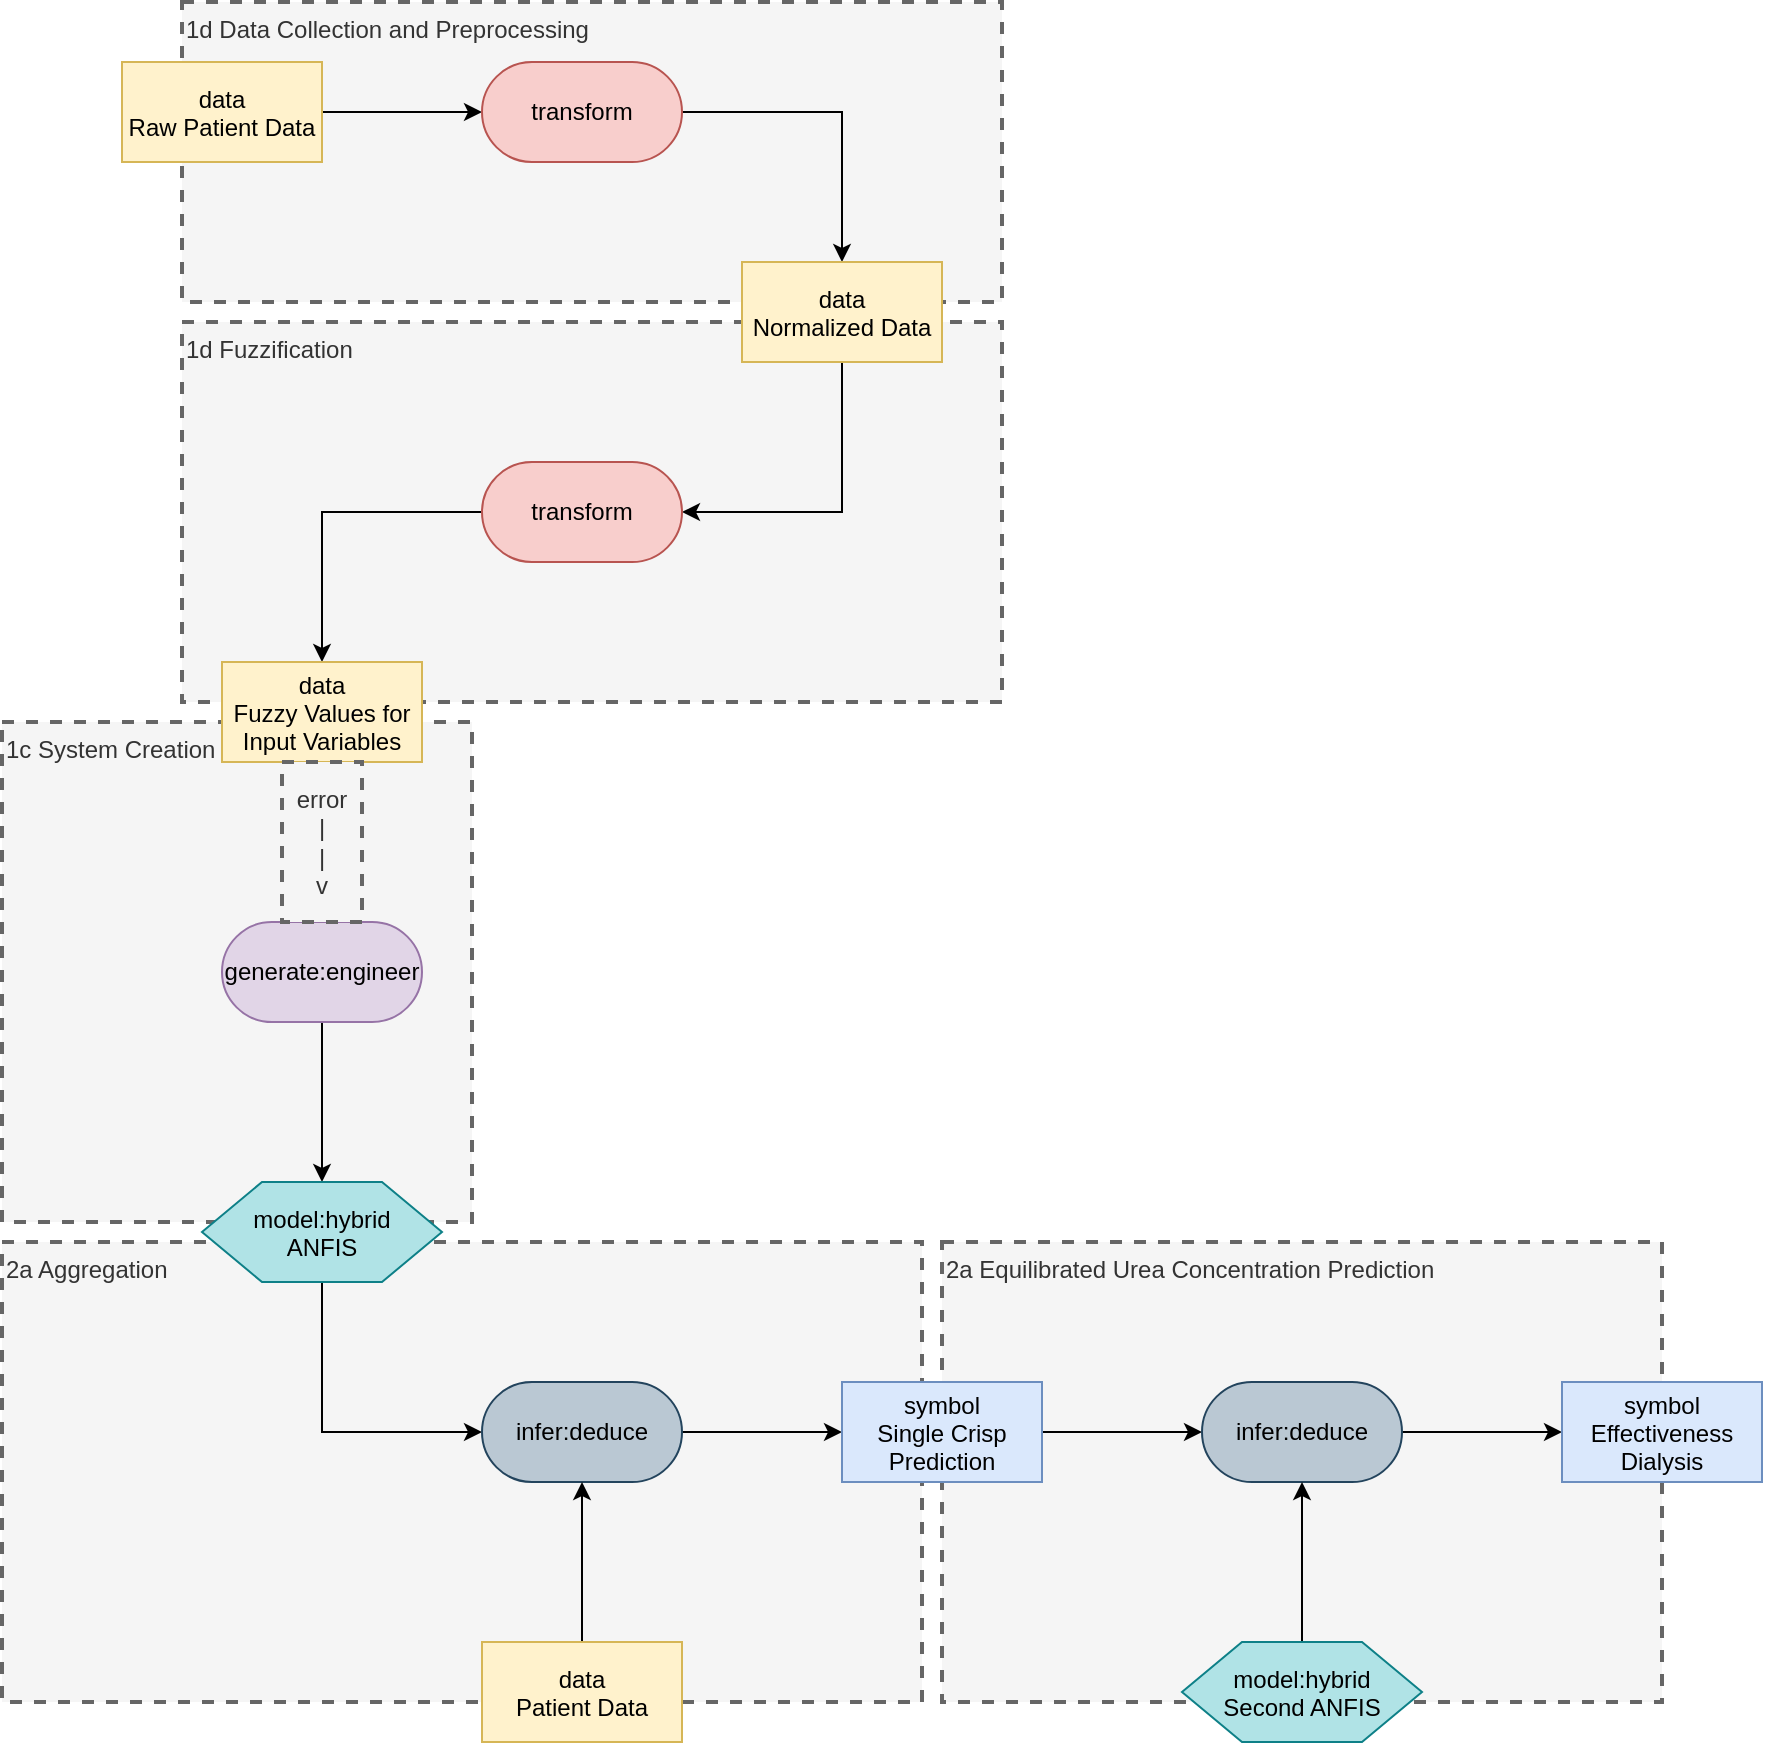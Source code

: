 <mxfile version="27.0.3" pages="2">
  <diagram name="Page-1" id="mhvKB0b1FjrStEqMLaT7">
    <mxGraphModel dx="1747" dy="1047" grid="1" gridSize="10" guides="1" tooltips="1" connect="1" arrows="1" fold="1" page="1" pageScale="1" pageWidth="3300" pageHeight="4681" math="0" shadow="0">
      <root>
        <mxCell id="0" />
        <mxCell id="1" parent="0" />
        <mxCell id="241-yD0mQnr3EdsGS5xz-33" value="2a Equilibrated Urea Concentration Prediction" style="text;html=1;align=left;verticalAlign=top;whiteSpace=wrap;rounded=0;dashed=1;fillColor=#f5f5f5;fontColor=#333333;strokeColor=#666666;strokeWidth=2;" name="text" vertex="1" parent="1">
          <mxGeometry x="750" y="820" width="360" height="230" as="geometry" />
        </mxCell>
        <mxCell id="241-yD0mQnr3EdsGS5xz-32" value="2a Aggregation" style="text;html=1;align=left;verticalAlign=top;whiteSpace=wrap;rounded=0;dashed=1;fillColor=#f5f5f5;fontColor=#333333;strokeColor=#666666;strokeWidth=2;" name="text" vertex="1" parent="1">
          <mxGeometry x="280" y="820" width="460" height="230" as="geometry" />
        </mxCell>
        <mxCell id="241-yD0mQnr3EdsGS5xz-31" value="1c System Creation" style="text;html=1;align=left;verticalAlign=top;whiteSpace=wrap;rounded=0;dashed=1;fillColor=#f5f5f5;fontColor=#333333;strokeColor=#666666;strokeWidth=2;" name="text" vertex="1" parent="1">
          <mxGeometry x="280" y="560" width="235" height="250" as="geometry" />
        </mxCell>
        <mxCell id="241-yD0mQnr3EdsGS5xz-28" value="1d Fuzzification" style="text;html=1;align=left;verticalAlign=top;whiteSpace=wrap;rounded=0;dashed=1;fillColor=#f5f5f5;fontColor=#333333;strokeColor=#666666;strokeWidth=2;" name="text" vertex="1" parent="1">
          <mxGeometry x="370" y="360" width="410" height="190" as="geometry" />
        </mxCell>
        <mxCell id="241-yD0mQnr3EdsGS5xz-27" value="1d Data Collection and Preprocessing" style="text;html=1;align=left;verticalAlign=top;whiteSpace=wrap;rounded=0;dashed=1;fillColor=#f5f5f5;fontColor=#333333;strokeColor=#666666;strokeWidth=2;" name="text" vertex="1" parent="1">
          <mxGeometry x="370" y="200" width="410" height="150" as="geometry" />
        </mxCell>
        <mxCell id="241-yD0mQnr3EdsGS5xz-3" style="edgeStyle=orthogonalEdgeStyle;rounded=0;orthogonalLoop=1;jettySize=auto;html=1;exitX=1;exitY=0.5;exitDx=0;exitDy=0;entryX=0;entryY=0.5;entryDx=0;entryDy=0;" edge="1" parent="1" source="241-yD0mQnr3EdsGS5xz-1" target="241-yD0mQnr3EdsGS5xz-2">
          <mxGeometry relative="1" as="geometry" />
        </mxCell>
        <mxCell id="241-yD0mQnr3EdsGS5xz-1" value="data&#xa;Raw Patient Data" style="rectangle;fillColor=#fff2cc;strokeColor=#d6b656;" name="data" vertex="1" parent="1">
          <mxGeometry x="340" y="230" width="100" height="50" as="geometry" />
        </mxCell>
        <mxCell id="241-yD0mQnr3EdsGS5xz-5" style="edgeStyle=orthogonalEdgeStyle;rounded=0;orthogonalLoop=1;jettySize=auto;html=1;exitX=1;exitY=0.5;exitDx=0;exitDy=0;entryX=0.5;entryY=0;entryDx=0;entryDy=0;" edge="1" parent="1" source="241-yD0mQnr3EdsGS5xz-2" target="241-yD0mQnr3EdsGS5xz-4">
          <mxGeometry relative="1" as="geometry" />
        </mxCell>
        <mxCell id="241-yD0mQnr3EdsGS5xz-2" value="transform" style="rounded=1;whiteSpace=wrap;html=1;arcSize=50;fillColor=#f8cecc;strokeColor=#b85450;" name="transform" vertex="1" parent="1">
          <mxGeometry x="520" y="230" width="100" height="50" as="geometry" />
        </mxCell>
        <mxCell id="241-yD0mQnr3EdsGS5xz-7" style="edgeStyle=orthogonalEdgeStyle;rounded=0;orthogonalLoop=1;jettySize=auto;html=1;exitX=0.5;exitY=1;exitDx=0;exitDy=0;entryX=1;entryY=0.5;entryDx=0;entryDy=0;" edge="1" parent="1" source="241-yD0mQnr3EdsGS5xz-4" target="241-yD0mQnr3EdsGS5xz-6">
          <mxGeometry relative="1" as="geometry" />
        </mxCell>
        <mxCell id="241-yD0mQnr3EdsGS5xz-4" value="data&#xa;Normalized Data" style="rectangle;fillColor=#fff2cc;strokeColor=#d6b656;" name="data" vertex="1" parent="1">
          <mxGeometry x="650" y="330" width="100" height="50" as="geometry" />
        </mxCell>
        <mxCell id="241-yD0mQnr3EdsGS5xz-30" style="edgeStyle=orthogonalEdgeStyle;rounded=0;orthogonalLoop=1;jettySize=auto;html=1;exitX=0;exitY=0.5;exitDx=0;exitDy=0;entryX=0.5;entryY=0;entryDx=0;entryDy=0;" edge="1" parent="1" source="241-yD0mQnr3EdsGS5xz-6" target="241-yD0mQnr3EdsGS5xz-8">
          <mxGeometry relative="1" as="geometry" />
        </mxCell>
        <mxCell id="241-yD0mQnr3EdsGS5xz-6" value="transform" style="rounded=1;whiteSpace=wrap;html=1;arcSize=50;fillColor=#f8cecc;strokeColor=#b85450;" name="transform" vertex="1" parent="1">
          <mxGeometry x="520" y="430" width="100" height="50" as="geometry" />
        </mxCell>
        <mxCell id="241-yD0mQnr3EdsGS5xz-8" value="data&#xa;Fuzzy Values for&#xa;Input Variables" style="rectangle;fillColor=#fff2cc;strokeColor=#d6b656;" name="data" vertex="1" parent="1">
          <mxGeometry x="390" y="530" width="100" height="50" as="geometry" />
        </mxCell>
        <mxCell id="241-yD0mQnr3EdsGS5xz-14" style="edgeStyle=orthogonalEdgeStyle;rounded=0;orthogonalLoop=1;jettySize=auto;html=1;exitX=0.5;exitY=1;exitDx=0;exitDy=0;entryX=0.5;entryY=0;entryDx=0;entryDy=0;" edge="1" parent="1" source="241-yD0mQnr3EdsGS5xz-10" target="241-yD0mQnr3EdsGS5xz-13">
          <mxGeometry relative="1" as="geometry" />
        </mxCell>
        <mxCell id="241-yD0mQnr3EdsGS5xz-10" value="generate:engineer" style="rounded=1;whiteSpace=wrap;html=1;arcSize=50;fillColor=#e1d5e7;strokeColor=#9673a6;" name="generate:engineer" vertex="1" parent="1">
          <mxGeometry x="390" y="660" width="100" height="50" as="geometry" />
        </mxCell>
        <mxCell id="241-yD0mQnr3EdsGS5xz-12" value="&lt;div&gt;error&lt;/div&gt;&lt;div&gt;|&lt;/div&gt;&lt;div&gt;|&lt;/div&gt;&lt;div&gt;v&lt;/div&gt;" style="text;html=1;align=center;verticalAlign=middle;whiteSpace=wrap;rounded=0;dashed=1;fillColor=#f5f5f5;fontColor=#333333;strokeColor=#666666;strokeWidth=2;" name="text" vertex="1" parent="1">
          <mxGeometry x="420" y="580" width="40" height="80" as="geometry" />
        </mxCell>
        <mxCell id="241-yD0mQnr3EdsGS5xz-16" style="edgeStyle=orthogonalEdgeStyle;rounded=0;orthogonalLoop=1;jettySize=auto;html=1;exitX=0.5;exitY=1;exitDx=0;exitDy=0;entryX=0;entryY=0.5;entryDx=0;entryDy=0;" edge="1" parent="1" source="241-yD0mQnr3EdsGS5xz-13" target="241-yD0mQnr3EdsGS5xz-15">
          <mxGeometry relative="1" as="geometry" />
        </mxCell>
        <mxCell id="241-yD0mQnr3EdsGS5xz-13" value="model:hybrid&#xa;ANFIS" style="shape=hexagon;perimeter=hexagonPerimeter2;fillColor=#b0e3e6;strokeColor=#0e8088;" name="model" vertex="1" parent="1">
          <mxGeometry x="380" y="790" width="120" height="50" as="geometry" />
        </mxCell>
        <mxCell id="241-yD0mQnr3EdsGS5xz-20" style="edgeStyle=orthogonalEdgeStyle;rounded=0;orthogonalLoop=1;jettySize=auto;html=1;exitX=1;exitY=0.5;exitDx=0;exitDy=0;entryX=0;entryY=0.5;entryDx=0;entryDy=0;" edge="1" parent="1" source="241-yD0mQnr3EdsGS5xz-15" target="241-yD0mQnr3EdsGS5xz-19">
          <mxGeometry relative="1" as="geometry" />
        </mxCell>
        <mxCell id="241-yD0mQnr3EdsGS5xz-15" value="infer:deduce" style="rounded=1;whiteSpace=wrap;html=1;arcSize=50;fillColor=#bac8d3;strokeColor=#23445d;" name="infer:deduce" vertex="1" parent="1">
          <mxGeometry x="520" y="890" width="100" height="50" as="geometry" />
        </mxCell>
        <mxCell id="241-yD0mQnr3EdsGS5xz-18" style="edgeStyle=orthogonalEdgeStyle;rounded=0;orthogonalLoop=1;jettySize=auto;html=1;exitX=0.5;exitY=0;exitDx=0;exitDy=0;entryX=0.5;entryY=1;entryDx=0;entryDy=0;" edge="1" parent="1" source="241-yD0mQnr3EdsGS5xz-17" target="241-yD0mQnr3EdsGS5xz-15">
          <mxGeometry relative="1" as="geometry" />
        </mxCell>
        <mxCell id="241-yD0mQnr3EdsGS5xz-17" value="data&#xa;Patient Data" style="rectangle;fillColor=#fff2cc;strokeColor=#d6b656;" name="data" vertex="1" parent="1">
          <mxGeometry x="520" y="1020" width="100" height="50" as="geometry" />
        </mxCell>
        <mxCell id="241-yD0mQnr3EdsGS5xz-22" style="edgeStyle=orthogonalEdgeStyle;rounded=0;orthogonalLoop=1;jettySize=auto;html=1;exitX=1;exitY=0.5;exitDx=0;exitDy=0;entryX=0;entryY=0.5;entryDx=0;entryDy=0;" edge="1" parent="1" source="241-yD0mQnr3EdsGS5xz-19" target="241-yD0mQnr3EdsGS5xz-21">
          <mxGeometry relative="1" as="geometry" />
        </mxCell>
        <mxCell id="241-yD0mQnr3EdsGS5xz-19" value="symbol&#xa;Single Crisp&#xa;Prediction" style="rectangle;fillColor=#dae8fc;strokeColor=#6c8ebf;" name="symbol" vertex="1" parent="1">
          <mxGeometry x="700" y="890" width="100" height="50" as="geometry" />
        </mxCell>
        <mxCell id="241-yD0mQnr3EdsGS5xz-26" style="edgeStyle=orthogonalEdgeStyle;rounded=0;orthogonalLoop=1;jettySize=auto;html=1;exitX=1;exitY=0.5;exitDx=0;exitDy=0;entryX=0;entryY=0.5;entryDx=0;entryDy=0;" edge="1" parent="1" source="241-yD0mQnr3EdsGS5xz-21" target="241-yD0mQnr3EdsGS5xz-25">
          <mxGeometry relative="1" as="geometry" />
        </mxCell>
        <mxCell id="241-yD0mQnr3EdsGS5xz-21" value="infer:deduce" style="rounded=1;whiteSpace=wrap;html=1;arcSize=50;fillColor=#bac8d3;strokeColor=#23445d;" name="infer:deduce" vertex="1" parent="1">
          <mxGeometry x="880" y="890" width="100" height="50" as="geometry" />
        </mxCell>
        <mxCell id="241-yD0mQnr3EdsGS5xz-24" style="edgeStyle=orthogonalEdgeStyle;rounded=0;orthogonalLoop=1;jettySize=auto;html=1;exitX=0.5;exitY=0;exitDx=0;exitDy=0;entryX=0.5;entryY=1;entryDx=0;entryDy=0;" edge="1" parent="1" source="241-yD0mQnr3EdsGS5xz-23" target="241-yD0mQnr3EdsGS5xz-21">
          <mxGeometry relative="1" as="geometry" />
        </mxCell>
        <mxCell id="241-yD0mQnr3EdsGS5xz-23" value="model:hybrid&#xa;Second ANFIS" style="shape=hexagon;perimeter=hexagonPerimeter2;fillColor=#b0e3e6;strokeColor=#0e8088;" name="model" vertex="1" parent="1">
          <mxGeometry x="870" y="1020" width="120" height="50" as="geometry" />
        </mxCell>
        <mxCell id="241-yD0mQnr3EdsGS5xz-25" value="symbol&#xa;Effectiveness&#xa;Dialysis" style="rectangle;fillColor=#dae8fc;strokeColor=#6c8ebf;" name="symbol" vertex="1" parent="1">
          <mxGeometry x="1060" y="890" width="100" height="50" as="geometry" />
        </mxCell>
      </root>
    </mxGraphModel>
  </diagram>
  <diagram id="g4502-_l71AHF2SfyL01" name="Page-2">
    <mxGraphModel dx="983" dy="589" grid="1" gridSize="10" guides="1" tooltips="1" connect="1" arrows="1" fold="1" page="1" pageScale="1" pageWidth="3300" pageHeight="4681" math="0" shadow="0">
      <root>
        <mxCell id="0" />
        <mxCell id="1" parent="0" />
        <mxCell id="b1erRZcZ7FKqkhO9r4Go-1" value="2a Equilibrated Urea Concentration Prediction" style="text;html=1;align=left;verticalAlign=top;whiteSpace=wrap;rounded=0;dashed=1;fillColor=#f5f5f5;fontColor=#333333;strokeColor=#666666;strokeWidth=2;" name="text" vertex="1" parent="1">
          <mxGeometry x="750" y="800" width="360" height="230" as="geometry" />
        </mxCell>
        <mxCell id="b1erRZcZ7FKqkhO9r4Go-2" value="2a Aggregation" style="text;html=1;align=left;verticalAlign=top;whiteSpace=wrap;rounded=0;dashed=1;fillColor=#f5f5f5;fontColor=#333333;strokeColor=#666666;strokeWidth=2;" name="text" vertex="1" parent="1">
          <mxGeometry x="280" y="800" width="460" height="230" as="geometry" />
        </mxCell>
        <mxCell id="b1erRZcZ7FKqkhO9r4Go-3" value="1c System Creation" style="text;html=1;align=left;verticalAlign=top;whiteSpace=wrap;rounded=0;dashed=1;fillColor=#f5f5f5;fontColor=#333333;strokeColor=#666666;strokeWidth=2;" name="text" vertex="1" parent="1">
          <mxGeometry x="280" y="560" width="235" height="230" as="geometry" />
        </mxCell>
        <mxCell id="b1erRZcZ7FKqkhO9r4Go-4" value="1d Fuzzification" style="text;html=1;align=left;verticalAlign=top;whiteSpace=wrap;rounded=0;dashed=1;fillColor=#f5f5f5;fontColor=#333333;strokeColor=#666666;strokeWidth=2;" name="text" vertex="1" parent="1">
          <mxGeometry x="370" y="360" width="410" height="190" as="geometry" />
        </mxCell>
        <mxCell id="b1erRZcZ7FKqkhO9r4Go-5" value="1d Data Collection and Preprocessing" style="text;html=1;align=left;verticalAlign=top;whiteSpace=wrap;rounded=0;dashed=1;fillColor=#f5f5f5;fontColor=#333333;strokeColor=#666666;strokeWidth=2;" name="text" vertex="1" parent="1">
          <mxGeometry x="370" y="200" width="410" height="150" as="geometry" />
        </mxCell>
        <mxCell id="b1erRZcZ7FKqkhO9r4Go-6" style="edgeStyle=orthogonalEdgeStyle;rounded=0;orthogonalLoop=1;jettySize=auto;html=1;exitX=1;exitY=0.5;exitDx=0;exitDy=0;entryX=0;entryY=0.5;entryDx=0;entryDy=0;" edge="1" parent="1" source="b1erRZcZ7FKqkhO9r4Go-7" target="b1erRZcZ7FKqkhO9r4Go-9">
          <mxGeometry relative="1" as="geometry" />
        </mxCell>
        <mxCell id="b1erRZcZ7FKqkhO9r4Go-7" value="data&#xa;Raw Patient Data" style="rectangle;fillColor=#fff2cc;strokeColor=#d6b656;" name="data" vertex="1" parent="1">
          <mxGeometry x="340" y="230" width="100" height="50" as="geometry" />
        </mxCell>
        <mxCell id="b1erRZcZ7FKqkhO9r4Go-8" style="edgeStyle=orthogonalEdgeStyle;rounded=0;orthogonalLoop=1;jettySize=auto;html=1;exitX=1;exitY=0.5;exitDx=0;exitDy=0;entryX=0.5;entryY=0;entryDx=0;entryDy=0;" edge="1" parent="1" source="b1erRZcZ7FKqkhO9r4Go-9" target="b1erRZcZ7FKqkhO9r4Go-11">
          <mxGeometry relative="1" as="geometry" />
        </mxCell>
        <mxCell id="b1erRZcZ7FKqkhO9r4Go-9" value="transform" style="rounded=1;whiteSpace=wrap;html=1;arcSize=50;fillColor=#f8cecc;strokeColor=#b85450;" name="transform" vertex="1" parent="1">
          <mxGeometry x="520" y="230" width="100" height="50" as="geometry" />
        </mxCell>
        <mxCell id="b1erRZcZ7FKqkhO9r4Go-10" style="edgeStyle=orthogonalEdgeStyle;rounded=0;orthogonalLoop=1;jettySize=auto;html=1;exitX=0.5;exitY=1;exitDx=0;exitDy=0;entryX=1;entryY=0.5;entryDx=0;entryDy=0;" edge="1" parent="1" source="b1erRZcZ7FKqkhO9r4Go-11" target="b1erRZcZ7FKqkhO9r4Go-13">
          <mxGeometry relative="1" as="geometry" />
        </mxCell>
        <mxCell id="b1erRZcZ7FKqkhO9r4Go-11" value="data&#xa;Normalized Data" style="rectangle;fillColor=#fff2cc;strokeColor=#d6b656;" name="data" vertex="1" parent="1">
          <mxGeometry x="650" y="330" width="100" height="50" as="geometry" />
        </mxCell>
        <mxCell id="b1erRZcZ7FKqkhO9r4Go-12" style="edgeStyle=orthogonalEdgeStyle;rounded=0;orthogonalLoop=1;jettySize=auto;html=1;exitX=0;exitY=0.5;exitDx=0;exitDy=0;entryX=0.5;entryY=0;entryDx=0;entryDy=0;" edge="1" parent="1" source="b1erRZcZ7FKqkhO9r4Go-13" target="b1erRZcZ7FKqkhO9r4Go-14">
          <mxGeometry relative="1" as="geometry" />
        </mxCell>
        <mxCell id="b1erRZcZ7FKqkhO9r4Go-13" value="transform" style="rounded=1;whiteSpace=wrap;html=1;arcSize=50;fillColor=#f8cecc;strokeColor=#b85450;" name="transform" vertex="1" parent="1">
          <mxGeometry x="520" y="430" width="100" height="50" as="geometry" />
        </mxCell>
        <mxCell id="b1erRZcZ7FKqkhO9r4Go-32" style="edgeStyle=orthogonalEdgeStyle;rounded=0;orthogonalLoop=1;jettySize=auto;html=1;exitX=0.5;exitY=1;exitDx=0;exitDy=0;entryX=0.5;entryY=0;entryDx=0;entryDy=0;" edge="1" parent="1" source="b1erRZcZ7FKqkhO9r4Go-14" target="b1erRZcZ7FKqkhO9r4Go-31">
          <mxGeometry relative="1" as="geometry" />
        </mxCell>
        <mxCell id="b1erRZcZ7FKqkhO9r4Go-14" value="data&#xa;Fuzzy Values for&#xa;Input Variables" style="rectangle;fillColor=#fff2cc;strokeColor=#d6b656;" name="data" vertex="1" parent="1">
          <mxGeometry x="390" y="530" width="100" height="50" as="geometry" />
        </mxCell>
        <mxCell id="b1erRZcZ7FKqkhO9r4Go-18" style="edgeStyle=orthogonalEdgeStyle;rounded=0;orthogonalLoop=1;jettySize=auto;html=1;exitX=0.5;exitY=1;exitDx=0;exitDy=0;entryX=0;entryY=0.5;entryDx=0;entryDy=0;" edge="1" parent="1" source="b1erRZcZ7FKqkhO9r4Go-19" target="b1erRZcZ7FKqkhO9r4Go-21">
          <mxGeometry relative="1" as="geometry" />
        </mxCell>
        <mxCell id="b1erRZcZ7FKqkhO9r4Go-19" value="model:hybrid&#xa;ANFIS" style="shape=hexagon;perimeter=hexagonPerimeter2;fillColor=#b0e3e6;strokeColor=#0e8088;" name="model" vertex="1" parent="1">
          <mxGeometry x="380" y="770" width="120" height="50" as="geometry" />
        </mxCell>
        <mxCell id="b1erRZcZ7FKqkhO9r4Go-20" style="edgeStyle=orthogonalEdgeStyle;rounded=0;orthogonalLoop=1;jettySize=auto;html=1;exitX=1;exitY=0.5;exitDx=0;exitDy=0;entryX=0;entryY=0.5;entryDx=0;entryDy=0;" edge="1" parent="1" source="b1erRZcZ7FKqkhO9r4Go-21" target="b1erRZcZ7FKqkhO9r4Go-25">
          <mxGeometry relative="1" as="geometry" />
        </mxCell>
        <mxCell id="b1erRZcZ7FKqkhO9r4Go-21" value="infer:deduce" style="rounded=1;whiteSpace=wrap;html=1;arcSize=50;fillColor=#bac8d3;strokeColor=#23445d;" name="infer:deduce" vertex="1" parent="1">
          <mxGeometry x="520" y="870" width="100" height="50" as="geometry" />
        </mxCell>
        <mxCell id="b1erRZcZ7FKqkhO9r4Go-22" style="edgeStyle=orthogonalEdgeStyle;rounded=0;orthogonalLoop=1;jettySize=auto;html=1;exitX=0.5;exitY=0;exitDx=0;exitDy=0;entryX=0.5;entryY=1;entryDx=0;entryDy=0;" edge="1" parent="1" source="b1erRZcZ7FKqkhO9r4Go-23" target="b1erRZcZ7FKqkhO9r4Go-21">
          <mxGeometry relative="1" as="geometry" />
        </mxCell>
        <mxCell id="b1erRZcZ7FKqkhO9r4Go-23" value="data&#xa;Patient Data" style="rectangle;fillColor=#fff2cc;strokeColor=#d6b656;" name="data" vertex="1" parent="1">
          <mxGeometry x="520" y="1000" width="100" height="50" as="geometry" />
        </mxCell>
        <mxCell id="b1erRZcZ7FKqkhO9r4Go-24" style="edgeStyle=orthogonalEdgeStyle;rounded=0;orthogonalLoop=1;jettySize=auto;html=1;exitX=1;exitY=0.5;exitDx=0;exitDy=0;entryX=0;entryY=0.5;entryDx=0;entryDy=0;" edge="1" parent="1" source="b1erRZcZ7FKqkhO9r4Go-25" target="b1erRZcZ7FKqkhO9r4Go-27">
          <mxGeometry relative="1" as="geometry" />
        </mxCell>
        <mxCell id="b1erRZcZ7FKqkhO9r4Go-25" value="symbol&#xa;Single Crisp&#xa;Prediction" style="rectangle;fillColor=#dae8fc;strokeColor=#6c8ebf;" name="symbol" vertex="1" parent="1">
          <mxGeometry x="700" y="870" width="100" height="50" as="geometry" />
        </mxCell>
        <mxCell id="b1erRZcZ7FKqkhO9r4Go-26" style="edgeStyle=orthogonalEdgeStyle;rounded=0;orthogonalLoop=1;jettySize=auto;html=1;exitX=1;exitY=0.5;exitDx=0;exitDy=0;entryX=0;entryY=0.5;entryDx=0;entryDy=0;" edge="1" parent="1" source="b1erRZcZ7FKqkhO9r4Go-27" target="b1erRZcZ7FKqkhO9r4Go-30">
          <mxGeometry relative="1" as="geometry" />
        </mxCell>
        <mxCell id="b1erRZcZ7FKqkhO9r4Go-27" value="infer:deduce" style="rounded=1;whiteSpace=wrap;html=1;arcSize=50;fillColor=#bac8d3;strokeColor=#23445d;" name="infer:deduce" vertex="1" parent="1">
          <mxGeometry x="880" y="870" width="100" height="50" as="geometry" />
        </mxCell>
        <mxCell id="b1erRZcZ7FKqkhO9r4Go-28" style="edgeStyle=orthogonalEdgeStyle;rounded=0;orthogonalLoop=1;jettySize=auto;html=1;exitX=0.5;exitY=0;exitDx=0;exitDy=0;entryX=0.5;entryY=1;entryDx=0;entryDy=0;" edge="1" parent="1" source="b1erRZcZ7FKqkhO9r4Go-29" target="b1erRZcZ7FKqkhO9r4Go-27">
          <mxGeometry relative="1" as="geometry" />
        </mxCell>
        <mxCell id="b1erRZcZ7FKqkhO9r4Go-29" value="model:hybrid&#xa;Second ANFIS" style="shape=hexagon;perimeter=hexagonPerimeter2;fillColor=#b0e3e6;strokeColor=#0e8088;" name="model" vertex="1" parent="1">
          <mxGeometry x="870" y="1000" width="120" height="50" as="geometry" />
        </mxCell>
        <mxCell id="b1erRZcZ7FKqkhO9r4Go-30" value="symbol&#xa;Effectiveness&#xa;Dialysis" style="rectangle;fillColor=#dae8fc;strokeColor=#6c8ebf;" name="symbol" vertex="1" parent="1">
          <mxGeometry x="1060" y="870" width="100" height="50" as="geometry" />
        </mxCell>
        <mxCell id="b1erRZcZ7FKqkhO9r4Go-33" style="edgeStyle=orthogonalEdgeStyle;rounded=0;orthogonalLoop=1;jettySize=auto;html=1;exitX=0.5;exitY=1;exitDx=0;exitDy=0;entryX=0.5;entryY=0;entryDx=0;entryDy=0;" edge="1" parent="1" source="b1erRZcZ7FKqkhO9r4Go-31" target="b1erRZcZ7FKqkhO9r4Go-19">
          <mxGeometry relative="1" as="geometry" />
        </mxCell>
        <mxCell id="b1erRZcZ7FKqkhO9r4Go-31" value="generate:train" style="rounded=1;whiteSpace=wrap;html=1;arcSize=50;fillColor=#e1d5e7;strokeColor=#9673a6;" name="generate:train" vertex="1" parent="1">
          <mxGeometry x="390" y="650" width="100" height="50" as="geometry" />
        </mxCell>
      </root>
    </mxGraphModel>
  </diagram>
</mxfile>
